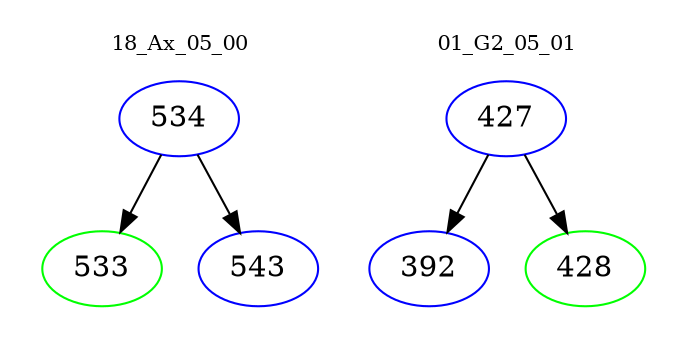 digraph{
subgraph cluster_0 {
color = white
label = "18_Ax_05_00";
fontsize=10;
T0_534 [label="534", color="blue"]
T0_534 -> T0_533 [color="black"]
T0_533 [label="533", color="green"]
T0_534 -> T0_543 [color="black"]
T0_543 [label="543", color="blue"]
}
subgraph cluster_1 {
color = white
label = "01_G2_05_01";
fontsize=10;
T1_427 [label="427", color="blue"]
T1_427 -> T1_392 [color="black"]
T1_392 [label="392", color="blue"]
T1_427 -> T1_428 [color="black"]
T1_428 [label="428", color="green"]
}
}
